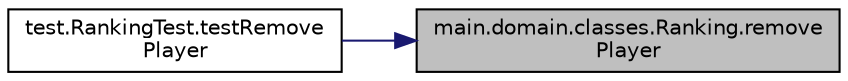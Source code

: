 digraph "main.domain.classes.Ranking.removePlayer"
{
 // INTERACTIVE_SVG=YES
 // LATEX_PDF_SIZE
  edge [fontname="Helvetica",fontsize="10",labelfontname="Helvetica",labelfontsize="10"];
  node [fontname="Helvetica",fontsize="10",shape=record];
  rankdir="RL";
  Node1 [label="main.domain.classes.Ranking.remove\lPlayer",height=0.2,width=0.4,color="black", fillcolor="grey75", style="filled", fontcolor="black",tooltip=" "];
  Node1 -> Node2 [dir="back",color="midnightblue",fontsize="10",style="solid",fontname="Helvetica"];
  Node2 [label="test.RankingTest.testRemove\lPlayer",height=0.2,width=0.4,color="black", fillcolor="white", style="filled",URL="$classtest_1_1RankingTest.html#afe4c6a153de90a01304ad9bb5967c403",tooltip=" "];
}
